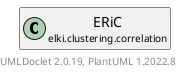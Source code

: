 @startuml
    remove .*\.(Instance|Par|Parameterizer|Factory)$
    set namespaceSeparator none
    hide empty fields
    hide empty methods

    class "<size:14>ERiC.Par\n<size:10>elki.clustering.correlation" as elki.clustering.correlation.ERiC.Par [[ERiC.Par.html]] {
        {static} +K_ID: OptionID
        {static} +DELTA_ID: OptionID
        {static} +TAU_ID: OptionID
        #settings: Settings
        +configure(Parameterization): void
        +make(): ERiC
    }

    interface "<size:14>Parameterizer\n<size:10>elki.utilities.optionhandling" as elki.utilities.optionhandling.Parameterizer [[../../utilities/optionhandling/Parameterizer.html]] {
        {abstract} +make(): Object
    }
    class "<size:14>ERiC\n<size:10>elki.clustering.correlation" as elki.clustering.correlation.ERiC [[ERiC.html]]

    elki.utilities.optionhandling.Parameterizer <|.. elki.clustering.correlation.ERiC.Par
    elki.clustering.correlation.ERiC +-- elki.clustering.correlation.ERiC.Par

    center footer UMLDoclet 2.0.19, PlantUML 1.2022.8
@enduml
